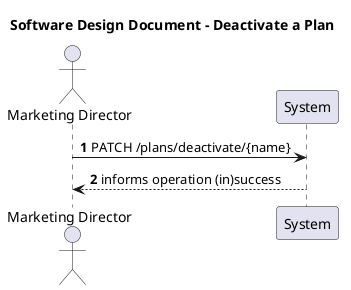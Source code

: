 @startuml
'autocomplete on
autonumber

title Software Design Document - Deactivate a Plan

actor "Marketing Director" as Ac
participant "System" as Sys

Ac -> Sys : PATCH /plans/deactivate/{name}
Sys --> Ac : informs operation (in)success


@enduml

